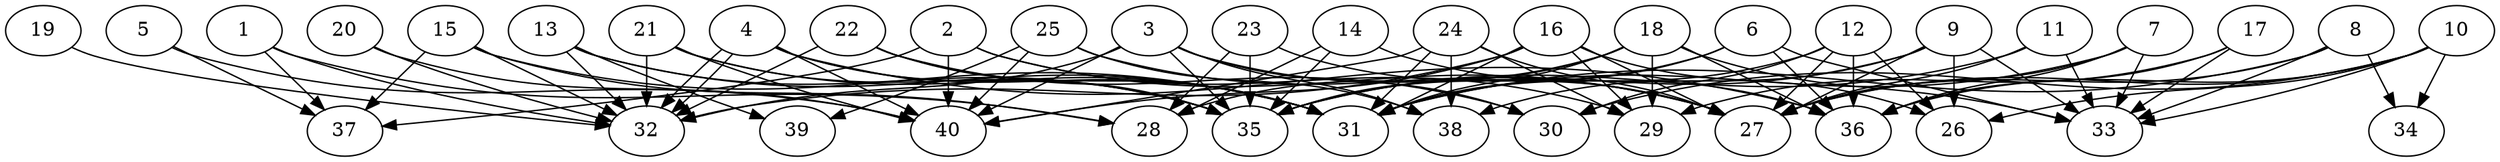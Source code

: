 // DAG automatically generated by daggen at Thu Oct  3 14:06:48 2019
// ./daggen --dot -n 40 --ccr 0.5 --fat 0.9 --regular 0.9 --density 0.5 --mindata 5242880 --maxdata 52428800 
digraph G {
  1 [size="46757888", alpha="0.18", expect_size="23378944"] 
  1 -> 28 [size ="23378944"]
  1 -> 32 [size ="23378944"]
  1 -> 37 [size ="23378944"]
  2 [size="98328576", alpha="0.02", expect_size="49164288"] 
  2 -> 27 [size ="49164288"]
  2 -> 29 [size ="49164288"]
  2 -> 37 [size ="49164288"]
  2 -> 40 [size ="49164288"]
  3 [size="30959616", alpha="0.06", expect_size="15479808"] 
  3 -> 27 [size ="15479808"]
  3 -> 30 [size ="15479808"]
  3 -> 32 [size ="15479808"]
  3 -> 35 [size ="15479808"]
  3 -> 38 [size ="15479808"]
  3 -> 40 [size ="15479808"]
  4 [size="50876416", alpha="0.15", expect_size="25438208"] 
  4 -> 31 [size ="25438208"]
  4 -> 32 [size ="25438208"]
  4 -> 32 [size ="25438208"]
  4 -> 35 [size ="25438208"]
  4 -> 36 [size ="25438208"]
  4 -> 40 [size ="25438208"]
  5 [size="102782976", alpha="0.11", expect_size="51391488"] 
  5 -> 37 [size ="51391488"]
  5 -> 40 [size ="51391488"]
  6 [size="83857408", alpha="0.19", expect_size="41928704"] 
  6 -> 31 [size ="41928704"]
  6 -> 33 [size ="41928704"]
  6 -> 35 [size ="41928704"]
  6 -> 36 [size ="41928704"]
  7 [size="97409024", alpha="0.18", expect_size="48704512"] 
  7 -> 27 [size ="48704512"]
  7 -> 31 [size ="48704512"]
  7 -> 33 [size ="48704512"]
  7 -> 36 [size ="48704512"]
  8 [size="60760064", alpha="0.16", expect_size="30380032"] 
  8 -> 27 [size ="30380032"]
  8 -> 31 [size ="30380032"]
  8 -> 33 [size ="30380032"]
  8 -> 34 [size ="30380032"]
  9 [size="33572864", alpha="0.14", expect_size="16786432"] 
  9 -> 26 [size ="16786432"]
  9 -> 27 [size ="16786432"]
  9 -> 33 [size ="16786432"]
  9 -> 35 [size ="16786432"]
  9 -> 38 [size ="16786432"]
  10 [size="38076416", alpha="0.17", expect_size="19038208"] 
  10 -> 26 [size ="19038208"]
  10 -> 27 [size ="19038208"]
  10 -> 30 [size ="19038208"]
  10 -> 33 [size ="19038208"]
  10 -> 34 [size ="19038208"]
  10 -> 36 [size ="19038208"]
  11 [size="33284096", alpha="0.12", expect_size="16642048"] 
  11 -> 27 [size ="16642048"]
  11 -> 33 [size ="16642048"]
  11 -> 35 [size ="16642048"]
  12 [size="22667264", alpha="0.06", expect_size="11333632"] 
  12 -> 26 [size ="11333632"]
  12 -> 27 [size ="11333632"]
  12 -> 30 [size ="11333632"]
  12 -> 31 [size ="11333632"]
  12 -> 36 [size ="11333632"]
  13 [size="32737280", alpha="0.13", expect_size="16368640"] 
  13 -> 31 [size ="16368640"]
  13 -> 32 [size ="16368640"]
  13 -> 35 [size ="16368640"]
  13 -> 39 [size ="16368640"]
  14 [size="62881792", alpha="0.13", expect_size="31440896"] 
  14 -> 28 [size ="31440896"]
  14 -> 35 [size ="31440896"]
  14 -> 36 [size ="31440896"]
  15 [size="38498304", alpha="0.04", expect_size="19249152"] 
  15 -> 28 [size ="19249152"]
  15 -> 31 [size ="19249152"]
  15 -> 32 [size ="19249152"]
  15 -> 37 [size ="19249152"]
  16 [size="92135424", alpha="0.14", expect_size="46067712"] 
  16 -> 26 [size ="46067712"]
  16 -> 27 [size ="46067712"]
  16 -> 29 [size ="46067712"]
  16 -> 31 [size ="46067712"]
  16 -> 32 [size ="46067712"]
  16 -> 40 [size ="46067712"]
  17 [size="88037376", alpha="0.03", expect_size="44018688"] 
  17 -> 29 [size ="44018688"]
  17 -> 33 [size ="44018688"]
  17 -> 36 [size ="44018688"]
  18 [size="79403008", alpha="0.10", expect_size="39701504"] 
  18 -> 28 [size ="39701504"]
  18 -> 29 [size ="39701504"]
  18 -> 31 [size ="39701504"]
  18 -> 33 [size ="39701504"]
  18 -> 35 [size ="39701504"]
  18 -> 36 [size ="39701504"]
  19 [size="60534784", alpha="0.05", expect_size="30267392"] 
  19 -> 32 [size ="30267392"]
  20 [size="32620544", alpha="0.10", expect_size="16310272"] 
  20 -> 32 [size ="16310272"]
  20 -> 40 [size ="16310272"]
  21 [size="20262912", alpha="0.03", expect_size="10131456"] 
  21 -> 31 [size ="10131456"]
  21 -> 32 [size ="10131456"]
  21 -> 35 [size ="10131456"]
  21 -> 40 [size ="10131456"]
  22 [size="76210176", alpha="0.14", expect_size="38105088"] 
  22 -> 30 [size ="38105088"]
  22 -> 31 [size ="38105088"]
  22 -> 32 [size ="38105088"]
  22 -> 35 [size ="38105088"]
  23 [size="12072960", alpha="0.09", expect_size="6036480"] 
  23 -> 27 [size ="6036480"]
  23 -> 28 [size ="6036480"]
  23 -> 35 [size ="6036480"]
  24 [size="73646080", alpha="0.13", expect_size="36823040"] 
  24 -> 27 [size ="36823040"]
  24 -> 29 [size ="36823040"]
  24 -> 31 [size ="36823040"]
  24 -> 38 [size ="36823040"]
  24 -> 40 [size ="36823040"]
  25 [size="40617984", alpha="0.17", expect_size="20308992"] 
  25 -> 27 [size ="20308992"]
  25 -> 38 [size ="20308992"]
  25 -> 39 [size ="20308992"]
  25 -> 40 [size ="20308992"]
  26 [size="60594176", alpha="0.16", expect_size="30297088"] 
  27 [size="30275584", alpha="0.14", expect_size="15137792"] 
  28 [size="46708736", alpha="0.02", expect_size="23354368"] 
  29 [size="95610880", alpha="0.15", expect_size="47805440"] 
  30 [size="26896384", alpha="0.14", expect_size="13448192"] 
  31 [size="75266048", alpha="0.18", expect_size="37633024"] 
  32 [size="88246272", alpha="0.04", expect_size="44123136"] 
  33 [size="59310080", alpha="0.15", expect_size="29655040"] 
  34 [size="103307264", alpha="0.17", expect_size="51653632"] 
  35 [size="71880704", alpha="0.05", expect_size="35940352"] 
  36 [size="57331712", alpha="0.11", expect_size="28665856"] 
  37 [size="38658048", alpha="0.13", expect_size="19329024"] 
  38 [size="102782976", alpha="0.09", expect_size="51391488"] 
  39 [size="16871424", alpha="0.16", expect_size="8435712"] 
  40 [size="87121920", alpha="0.08", expect_size="43560960"] 
}

